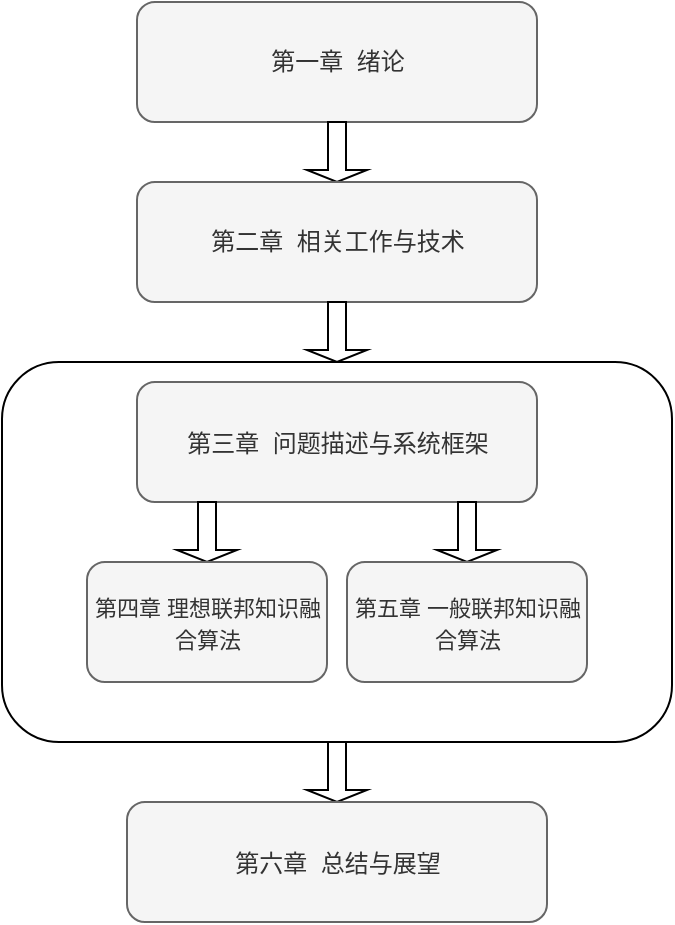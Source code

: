 <mxfile version="20.6.2" type="github">
  <diagram id="prtHgNgQTEPvFCAcTncT" name="Page-1">
    <mxGraphModel dx="782" dy="1105" grid="1" gridSize="10" guides="1" tooltips="1" connect="1" arrows="1" fold="1" page="1" pageScale="1" pageWidth="500" pageHeight="500" math="0" shadow="0">
      <root>
        <mxCell id="0" />
        <mxCell id="1" parent="0" />
        <mxCell id="z87Oanw4fjWxXuA4zBtN-1" value="第一章&amp;nbsp; 绪论" style="rounded=1;whiteSpace=wrap;html=1;fillColor=#f5f5f5;fontColor=#333333;strokeColor=#666666;" parent="1" vertex="1">
          <mxGeometry x="150.5" y="20" width="200" height="60" as="geometry" />
        </mxCell>
        <mxCell id="z87Oanw4fjWxXuA4zBtN-3" value="" style="shape=singleArrow;direction=south;whiteSpace=wrap;html=1;" parent="1" vertex="1">
          <mxGeometry x="235.5" y="80" width="30" height="30" as="geometry" />
        </mxCell>
        <mxCell id="z87Oanw4fjWxXuA4zBtN-7" value="第二章&amp;nbsp; 相关工作与技术" style="rounded=1;whiteSpace=wrap;html=1;fillColor=#f5f5f5;fontColor=#333333;strokeColor=#666666;" parent="1" vertex="1">
          <mxGeometry x="150.5" y="110" width="200" height="60" as="geometry" />
        </mxCell>
        <mxCell id="z87Oanw4fjWxXuA4zBtN-9" value="" style="shape=singleArrow;direction=south;whiteSpace=wrap;html=1;" parent="1" vertex="1">
          <mxGeometry x="235.5" y="170" width="30" height="30" as="geometry" />
        </mxCell>
        <mxCell id="z87Oanw4fjWxXuA4zBtN-11" value="" style="rounded=1;whiteSpace=wrap;html=1;verticalAlign=top;horizontal=1;fontSize=13;" parent="1" vertex="1">
          <mxGeometry x="83" y="200" width="335" height="190" as="geometry" />
        </mxCell>
        <mxCell id="z87Oanw4fjWxXuA4zBtN-12" value="&lt;font style=&quot;font-size: 12px;&quot;&gt;第三章&amp;nbsp; 问题描述与系统框架&lt;/font&gt;" style="rounded=1;whiteSpace=wrap;html=1;fontSize=13;fillColor=#f5f5f5;fontColor=#333333;strokeColor=#666666;" parent="1" vertex="1">
          <mxGeometry x="150.5" y="210" width="200" height="60" as="geometry" />
        </mxCell>
        <mxCell id="z87Oanw4fjWxXuA4zBtN-13" value="" style="shape=singleArrow;direction=south;whiteSpace=wrap;html=1;" parent="1" vertex="1">
          <mxGeometry x="170.5" y="270" width="30" height="30" as="geometry" />
        </mxCell>
        <mxCell id="z87Oanw4fjWxXuA4zBtN-14" value="" style="shape=singleArrow;direction=south;whiteSpace=wrap;html=1;" parent="1" vertex="1">
          <mxGeometry x="300.5" y="270" width="30" height="30" as="geometry" />
        </mxCell>
        <mxCell id="z87Oanw4fjWxXuA4zBtN-15" value="&lt;font style=&quot;font-size: 11px;&quot;&gt;第四章 理想联邦知识融合算法&lt;/font&gt;" style="rounded=1;whiteSpace=wrap;html=1;fontSize=13;fillColor=#f5f5f5;fontColor=#333333;strokeColor=#666666;" parent="1" vertex="1">
          <mxGeometry x="125.5" y="300" width="120" height="60" as="geometry" />
        </mxCell>
        <mxCell id="z87Oanw4fjWxXuA4zBtN-16" value="&lt;font style=&quot;font-size: 11px;&quot;&gt;第五章 一般联邦知识融合算法&lt;/font&gt;" style="rounded=1;whiteSpace=wrap;html=1;fontSize=13;fillColor=#f5f5f5;fontColor=#333333;strokeColor=#666666;" parent="1" vertex="1">
          <mxGeometry x="255.5" y="300" width="120" height="60" as="geometry" />
        </mxCell>
        <mxCell id="z87Oanw4fjWxXuA4zBtN-17" value="" style="shape=singleArrow;direction=south;whiteSpace=wrap;html=1;" parent="1" vertex="1">
          <mxGeometry x="235.5" y="390" width="30" height="30" as="geometry" />
        </mxCell>
        <mxCell id="z87Oanw4fjWxXuA4zBtN-20" value="&lt;font style=&quot;font-size: 12px;&quot;&gt;第六章&amp;nbsp; 总结与展望&lt;/font&gt;" style="rounded=1;whiteSpace=wrap;html=1;fontSize=13;fillColor=#f5f5f5;fontColor=#333333;strokeColor=#666666;" parent="1" vertex="1">
          <mxGeometry x="145.5" y="420" width="210" height="60" as="geometry" />
        </mxCell>
      </root>
    </mxGraphModel>
  </diagram>
</mxfile>

